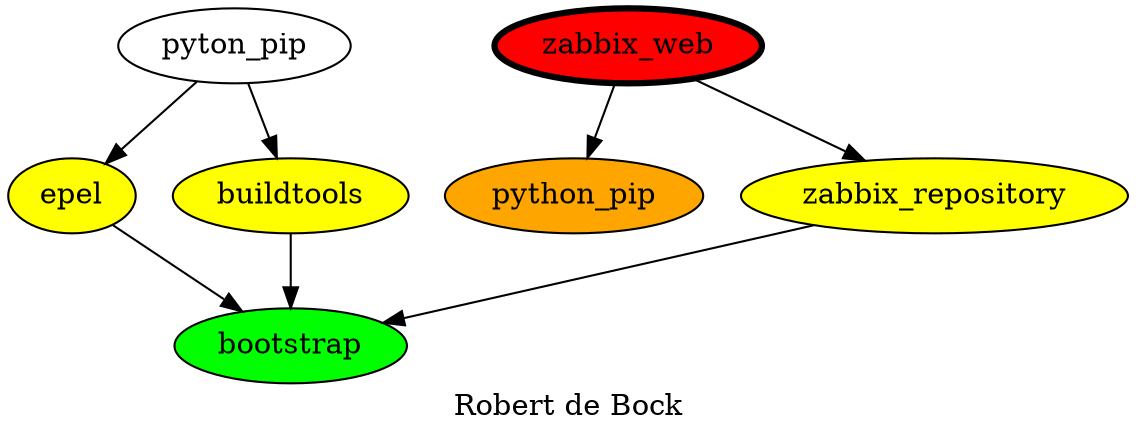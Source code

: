 digraph PhiloDilemma {
  label = "Robert de Bock" ;
  overlap=false
  {
    bootstrap [fillcolor=green style=filled]
    epel [fillcolor=yellow style=filled]
    buildtools [fillcolor=yellow style=filled]
    python_pip [fillcolor=orange style=filled]
    zabbix_repository [fillcolor=yellow style=filled]
    zabbix_web [fillcolor=red style=filled penwidth=3]
  }
  {buildtools epel zabbix_repository} -> bootstrap
  zabbix_web -> {zabbix_repository python_pip}
  pyton_pip -> {buildtools epel}
}
